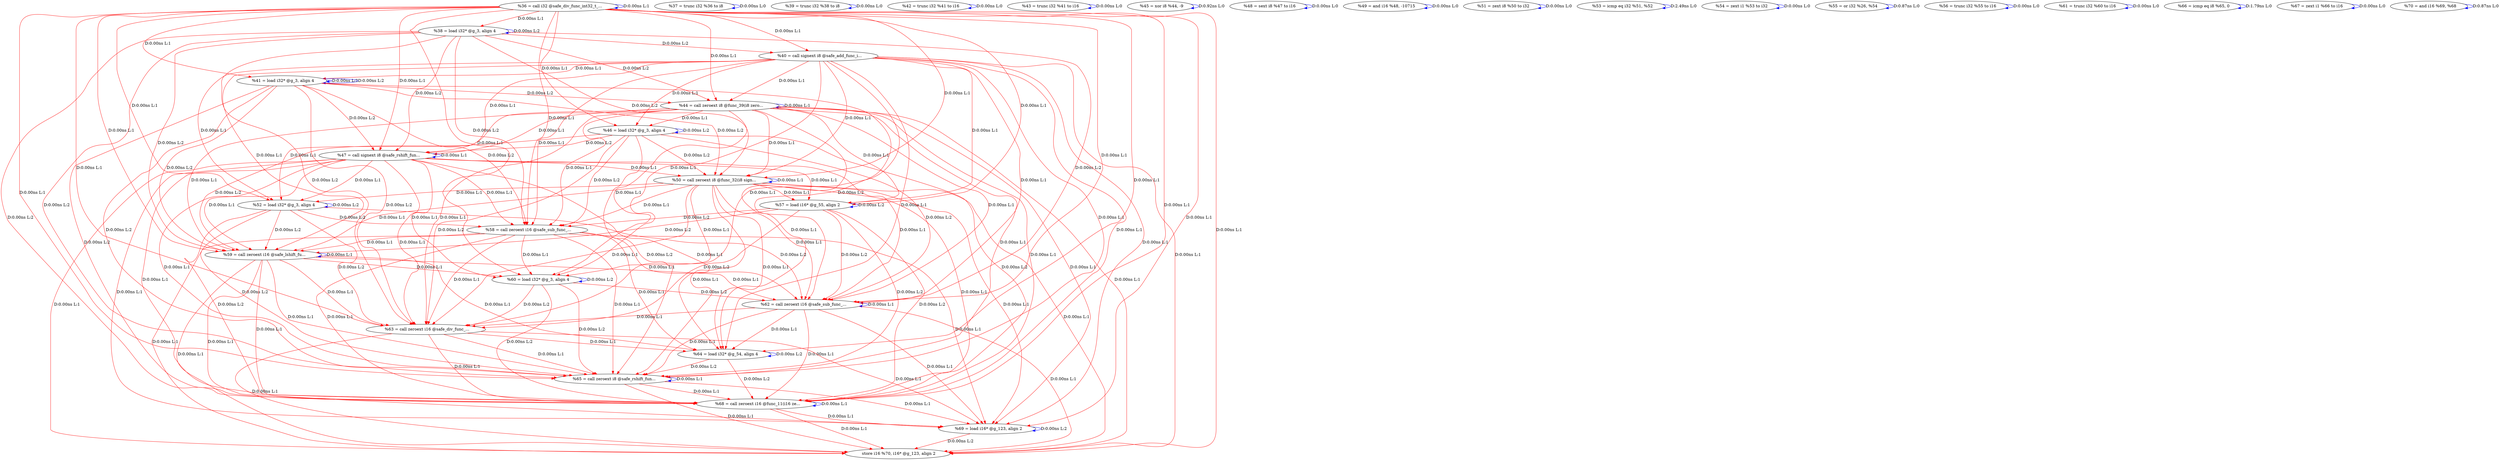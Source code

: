 digraph {
Node0x3410690[label="  %36 = call i32 @safe_div_func_int32_t_..."];
Node0x3410690 -> Node0x3410690[label="D:0.00ns L:1",color=blue];
Node0x3410850[label="  %38 = load i32* @g_3, align 4"];
Node0x3410690 -> Node0x3410850[label="D:0.00ns L:1",color=red];
Node0x3410a10[label="  %40 = call signext i8 @safe_add_func_i..."];
Node0x3410690 -> Node0x3410a10[label="D:0.00ns L:1",color=red];
Node0x3410af0[label="  %41 = load i32* @g_3, align 4"];
Node0x3410690 -> Node0x3410af0[label="D:0.00ns L:1",color=red];
Node0x340cc60[label="  %44 = call zeroext i8 @func_39(i8 zero..."];
Node0x3410690 -> Node0x340cc60[label="D:0.00ns L:1",color=red];
Node0x340cee0[label="  %46 = load i32* @g_3, align 4"];
Node0x3410690 -> Node0x340cee0[label="D:0.00ns L:1",color=red];
Node0x34114c0[label="  %47 = call signext i8 @safe_rshift_fun..."];
Node0x3410690 -> Node0x34114c0[label="D:0.00ns L:1",color=red];
Node0x3411760[label="  %50 = call zeroext i8 @func_32(i8 sign..."];
Node0x3410690 -> Node0x3411760[label="D:0.00ns L:1",color=red];
Node0x3411920[label="  %52 = load i32* @g_3, align 4"];
Node0x3410690 -> Node0x3411920[label="D:0.00ns L:1",color=red];
Node0x3411db0[label="  %57 = load i16* @g_55, align 2"];
Node0x3410690 -> Node0x3411db0[label="D:0.00ns L:1",color=red];
Node0x3411e90[label="  %58 = call zeroext i16 @safe_sub_func_..."];
Node0x3410690 -> Node0x3411e90[label="D:0.00ns L:1",color=red];
Node0x3411f70[label="  %59 = call zeroext i16 @safe_lshift_fu..."];
Node0x3410690 -> Node0x3411f70[label="D:0.00ns L:1",color=red];
Node0x3412050[label="  %60 = load i32* @g_3, align 4"];
Node0x3410690 -> Node0x3412050[label="D:0.00ns L:1",color=red];
Node0x3412210[label="  %62 = call zeroext i16 @safe_sub_func_..."];
Node0x3410690 -> Node0x3412210[label="D:0.00ns L:1",color=red];
Node0x34122f0[label="  %63 = call zeroext i16 @safe_div_func_..."];
Node0x3410690 -> Node0x34122f0[label="D:0.00ns L:1",color=red];
Node0x34123d0[label="  %64 = load i32* @g_54, align 4"];
Node0x3410690 -> Node0x34123d0[label="D:0.00ns L:1",color=red];
Node0x34124b0[label="  %65 = call zeroext i8 @safe_rshift_fun..."];
Node0x3410690 -> Node0x34124b0[label="D:0.00ns L:1",color=red];
Node0x3412750[label="  %68 = call zeroext i16 @func_11(i16 ze..."];
Node0x3410690 -> Node0x3412750[label="D:0.00ns L:1",color=red];
Node0x3412830[label="  %69 = load i16* @g_123, align 2"];
Node0x3410690 -> Node0x3412830[label="D:0.00ns L:1",color=red];
Node0x34129f0[label="  store i16 %70, i16* @g_123, align 2"];
Node0x3410690 -> Node0x34129f0[label="D:0.00ns L:1",color=red];
Node0x3410770[label="  %37 = trunc i32 %36 to i8"];
Node0x3410770 -> Node0x3410770[label="D:0.00ns L:0",color=blue];
Node0x3410850 -> Node0x3410850[label="D:0.00ns L:2",color=blue];
Node0x3410850 -> Node0x3410a10[label="D:0.00ns L:2",color=red];
Node0x3410850 -> Node0x340cc60[label="D:0.00ns L:2",color=red];
Node0x3410850 -> Node0x34114c0[label="D:0.00ns L:2",color=red];
Node0x3410850 -> Node0x3411760[label="D:0.00ns L:2",color=red];
Node0x3410850 -> Node0x3411e90[label="D:0.00ns L:2",color=red];
Node0x3410850 -> Node0x3411f70[label="D:0.00ns L:2",color=red];
Node0x3410850 -> Node0x3412210[label="D:0.00ns L:2",color=red];
Node0x3410850 -> Node0x34122f0[label="D:0.00ns L:2",color=red];
Node0x3410850 -> Node0x34124b0[label="D:0.00ns L:2",color=red];
Node0x3410850 -> Node0x3412750[label="D:0.00ns L:2",color=red];
Node0x3410930[label="  %39 = trunc i32 %38 to i8"];
Node0x3410930 -> Node0x3410930[label="D:0.00ns L:0",color=blue];
Node0x3410a10 -> Node0x3410af0[label="D:0.00ns L:1",color=red];
Node0x3410a10 -> Node0x340cc60[label="D:0.00ns L:1",color=red];
Node0x3410a10 -> Node0x340cee0[label="D:0.00ns L:1",color=red];
Node0x3410a10 -> Node0x34114c0[label="D:0.00ns L:1",color=red];
Node0x3410a10 -> Node0x3411760[label="D:0.00ns L:1",color=red];
Node0x3410a10 -> Node0x3411920[label="D:0.00ns L:1",color=red];
Node0x3410a10 -> Node0x3411db0[label="D:0.00ns L:1",color=red];
Node0x3410a10 -> Node0x3411e90[label="D:0.00ns L:1",color=red];
Node0x3410a10 -> Node0x3411f70[label="D:0.00ns L:1",color=red];
Node0x3410a10 -> Node0x3412050[label="D:0.00ns L:1",color=red];
Node0x3410a10 -> Node0x3412210[label="D:0.00ns L:1",color=red];
Node0x3410a10 -> Node0x34122f0[label="D:0.00ns L:1",color=red];
Node0x3410a10 -> Node0x34123d0[label="D:0.00ns L:1",color=red];
Node0x3410a10 -> Node0x34124b0[label="D:0.00ns L:1",color=red];
Node0x3410a10 -> Node0x3412750[label="D:0.00ns L:1",color=red];
Node0x3410a10 -> Node0x3412830[label="D:0.00ns L:1",color=red];
Node0x3410a10 -> Node0x34129f0[label="D:0.00ns L:1",color=red];
Node0x3410af0 -> Node0x3410af0[label="D:0.00ns L:2",color=blue];
Node0x3410af0 -> Node0x3410af0[label="D:0.00ns L:2",color=blue];
Node0x3410af0 -> Node0x340cc60[label="D:0.00ns L:2",color=red];
Node0x3410af0 -> Node0x34114c0[label="D:0.00ns L:2",color=red];
Node0x3410af0 -> Node0x3411760[label="D:0.00ns L:2",color=red];
Node0x3410af0 -> Node0x3411e90[label="D:0.00ns L:2",color=red];
Node0x3410af0 -> Node0x3411f70[label="D:0.00ns L:2",color=red];
Node0x3410af0 -> Node0x3412210[label="D:0.00ns L:2",color=red];
Node0x3410af0 -> Node0x34122f0[label="D:0.00ns L:2",color=red];
Node0x3410af0 -> Node0x34124b0[label="D:0.00ns L:2",color=red];
Node0x3410af0 -> Node0x3412750[label="D:0.00ns L:2",color=red];
Node0x3410bd0[label="  %42 = trunc i32 %41 to i16"];
Node0x3410bd0 -> Node0x3410bd0[label="D:0.00ns L:0",color=blue];
Node0x340d150[label="  %43 = trunc i32 %41 to i16"];
Node0x340d150 -> Node0x340d150[label="D:0.00ns L:0",color=blue];
Node0x340cc60 -> Node0x340cc60[label="D:0.00ns L:1",color=blue];
Node0x340cc60 -> Node0x340cee0[label="D:0.00ns L:1",color=red];
Node0x340cc60 -> Node0x34114c0[label="D:0.00ns L:1",color=red];
Node0x340cc60 -> Node0x3411760[label="D:0.00ns L:1",color=red];
Node0x340cc60 -> Node0x3411920[label="D:0.00ns L:1",color=red];
Node0x340cc60 -> Node0x3411db0[label="D:0.00ns L:1",color=red];
Node0x340cc60 -> Node0x3411e90[label="D:0.00ns L:1",color=red];
Node0x340cc60 -> Node0x3411f70[label="D:0.00ns L:1",color=red];
Node0x340cc60 -> Node0x3412050[label="D:0.00ns L:1",color=red];
Node0x340cc60 -> Node0x3412210[label="D:0.00ns L:1",color=red];
Node0x340cc60 -> Node0x34122f0[label="D:0.00ns L:1",color=red];
Node0x340cc60 -> Node0x34123d0[label="D:0.00ns L:1",color=red];
Node0x340cc60 -> Node0x34124b0[label="D:0.00ns L:1",color=red];
Node0x340cc60 -> Node0x3412750[label="D:0.00ns L:1",color=red];
Node0x340cc60 -> Node0x3412830[label="D:0.00ns L:1",color=red];
Node0x340cc60 -> Node0x34129f0[label="D:0.00ns L:1",color=red];
Node0x340cd70[label="  %45 = xor i8 %44, -9"];
Node0x340cd70 -> Node0x340cd70[label="D:0.92ns L:0",color=blue];
Node0x340cee0 -> Node0x340cee0[label="D:0.00ns L:2",color=blue];
Node0x340cee0 -> Node0x34114c0[label="D:0.00ns L:2",color=red];
Node0x340cee0 -> Node0x3411760[label="D:0.00ns L:2",color=red];
Node0x340cee0 -> Node0x3411e90[label="D:0.00ns L:2",color=red];
Node0x340cee0 -> Node0x3411f70[label="D:0.00ns L:2",color=red];
Node0x340cee0 -> Node0x3412210[label="D:0.00ns L:2",color=red];
Node0x340cee0 -> Node0x34122f0[label="D:0.00ns L:2",color=red];
Node0x340cee0 -> Node0x34124b0[label="D:0.00ns L:2",color=red];
Node0x340cee0 -> Node0x3412750[label="D:0.00ns L:2",color=red];
Node0x34114c0 -> Node0x34114c0[label="D:0.00ns L:1",color=blue];
Node0x34114c0 -> Node0x3411760[label="D:0.00ns L:1",color=red];
Node0x34114c0 -> Node0x3411920[label="D:0.00ns L:1",color=red];
Node0x34114c0 -> Node0x3411db0[label="D:0.00ns L:1",color=red];
Node0x34114c0 -> Node0x3411e90[label="D:0.00ns L:1",color=red];
Node0x34114c0 -> Node0x3411f70[label="D:0.00ns L:1",color=red];
Node0x34114c0 -> Node0x3412050[label="D:0.00ns L:1",color=red];
Node0x34114c0 -> Node0x3412210[label="D:0.00ns L:1",color=red];
Node0x34114c0 -> Node0x34122f0[label="D:0.00ns L:1",color=red];
Node0x34114c0 -> Node0x34123d0[label="D:0.00ns L:1",color=red];
Node0x34114c0 -> Node0x34124b0[label="D:0.00ns L:1",color=red];
Node0x34114c0 -> Node0x3412750[label="D:0.00ns L:1",color=red];
Node0x34114c0 -> Node0x3412830[label="D:0.00ns L:1",color=red];
Node0x34114c0 -> Node0x34129f0[label="D:0.00ns L:1",color=red];
Node0x34115a0[label="  %48 = sext i8 %47 to i16"];
Node0x34115a0 -> Node0x34115a0[label="D:0.00ns L:0",color=blue];
Node0x3411680[label="  %49 = and i16 %48, -10715"];
Node0x3411680 -> Node0x3411680[label="D:0.00ns L:0",color=blue];
Node0x3411760 -> Node0x3411760[label="D:0.00ns L:1",color=blue];
Node0x3411760 -> Node0x3411920[label="D:0.00ns L:1",color=red];
Node0x3411760 -> Node0x3411db0[label="D:0.00ns L:1",color=red];
Node0x3411760 -> Node0x3411e90[label="D:0.00ns L:1",color=red];
Node0x3411760 -> Node0x3411f70[label="D:0.00ns L:1",color=red];
Node0x3411760 -> Node0x3412050[label="D:0.00ns L:1",color=red];
Node0x3411760 -> Node0x3412210[label="D:0.00ns L:1",color=red];
Node0x3411760 -> Node0x34122f0[label="D:0.00ns L:1",color=red];
Node0x3411760 -> Node0x34123d0[label="D:0.00ns L:1",color=red];
Node0x3411760 -> Node0x34124b0[label="D:0.00ns L:1",color=red];
Node0x3411760 -> Node0x3412750[label="D:0.00ns L:1",color=red];
Node0x3411760 -> Node0x3412830[label="D:0.00ns L:1",color=red];
Node0x3411760 -> Node0x34129f0[label="D:0.00ns L:1",color=red];
Node0x3411840[label="  %51 = zext i8 %50 to i32"];
Node0x3411840 -> Node0x3411840[label="D:0.00ns L:0",color=blue];
Node0x3411920 -> Node0x3411920[label="D:0.00ns L:2",color=blue];
Node0x3411920 -> Node0x3411e90[label="D:0.00ns L:2",color=red];
Node0x3411920 -> Node0x3411f70[label="D:0.00ns L:2",color=red];
Node0x3411920 -> Node0x3412210[label="D:0.00ns L:2",color=red];
Node0x3411920 -> Node0x34122f0[label="D:0.00ns L:2",color=red];
Node0x3411920 -> Node0x34124b0[label="D:0.00ns L:2",color=red];
Node0x3411920 -> Node0x3412750[label="D:0.00ns L:2",color=red];
Node0x3411a00[label="  %53 = icmp eq i32 %51, %52"];
Node0x3411a00 -> Node0x3411a00[label="D:2.49ns L:0",color=blue];
Node0x3411b10[label="  %54 = zext i1 %53 to i32"];
Node0x3411b10 -> Node0x3411b10[label="D:0.00ns L:0",color=blue];
Node0x3411bf0[label="  %55 = or i32 %26, %54"];
Node0x3411bf0 -> Node0x3411bf0[label="D:0.87ns L:0",color=blue];
Node0x3411cd0[label="  %56 = trunc i32 %55 to i16"];
Node0x3411cd0 -> Node0x3411cd0[label="D:0.00ns L:0",color=blue];
Node0x3411db0 -> Node0x3411db0[label="D:0.00ns L:2",color=blue];
Node0x3411db0 -> Node0x3411e90[label="D:0.00ns L:2",color=red];
Node0x3411db0 -> Node0x3411f70[label="D:0.00ns L:2",color=red];
Node0x3411db0 -> Node0x3412210[label="D:0.00ns L:2",color=red];
Node0x3411db0 -> Node0x34122f0[label="D:0.00ns L:2",color=red];
Node0x3411db0 -> Node0x34124b0[label="D:0.00ns L:2",color=red];
Node0x3411db0 -> Node0x3412750[label="D:0.00ns L:2",color=red];
Node0x3411e90 -> Node0x3411f70[label="D:0.00ns L:1",color=red];
Node0x3411e90 -> Node0x3412050[label="D:0.00ns L:1",color=red];
Node0x3411e90 -> Node0x3412210[label="D:0.00ns L:1",color=red];
Node0x3411e90 -> Node0x34122f0[label="D:0.00ns L:1",color=red];
Node0x3411e90 -> Node0x34123d0[label="D:0.00ns L:1",color=red];
Node0x3411e90 -> Node0x34124b0[label="D:0.00ns L:1",color=red];
Node0x3411e90 -> Node0x3412750[label="D:0.00ns L:1",color=red];
Node0x3411e90 -> Node0x3412830[label="D:0.00ns L:1",color=red];
Node0x3411e90 -> Node0x34129f0[label="D:0.00ns L:1",color=red];
Node0x3411f70 -> Node0x3411f70[label="D:0.00ns L:1",color=blue];
Node0x3411f70 -> Node0x3412050[label="D:0.00ns L:1",color=red];
Node0x3411f70 -> Node0x3412210[label="D:0.00ns L:1",color=red];
Node0x3411f70 -> Node0x34122f0[label="D:0.00ns L:1",color=red];
Node0x3411f70 -> Node0x34123d0[label="D:0.00ns L:1",color=red];
Node0x3411f70 -> Node0x34124b0[label="D:0.00ns L:1",color=red];
Node0x3411f70 -> Node0x3412750[label="D:0.00ns L:1",color=red];
Node0x3411f70 -> Node0x3412830[label="D:0.00ns L:1",color=red];
Node0x3411f70 -> Node0x34129f0[label="D:0.00ns L:1",color=red];
Node0x3412050 -> Node0x3412050[label="D:0.00ns L:2",color=blue];
Node0x3412050 -> Node0x3412210[label="D:0.00ns L:2",color=red];
Node0x3412050 -> Node0x34122f0[label="D:0.00ns L:2",color=red];
Node0x3412050 -> Node0x34124b0[label="D:0.00ns L:2",color=red];
Node0x3412050 -> Node0x3412750[label="D:0.00ns L:2",color=red];
Node0x3412130[label="  %61 = trunc i32 %60 to i16"];
Node0x3412130 -> Node0x3412130[label="D:0.00ns L:0",color=blue];
Node0x3412210 -> Node0x3412210[label="D:0.00ns L:1",color=blue];
Node0x3412210 -> Node0x34122f0[label="D:0.00ns L:1",color=red];
Node0x3412210 -> Node0x34123d0[label="D:0.00ns L:1",color=red];
Node0x3412210 -> Node0x34124b0[label="D:0.00ns L:1",color=red];
Node0x3412210 -> Node0x3412750[label="D:0.00ns L:1",color=red];
Node0x3412210 -> Node0x3412830[label="D:0.00ns L:1",color=red];
Node0x3412210 -> Node0x34129f0[label="D:0.00ns L:1",color=red];
Node0x34122f0 -> Node0x34123d0[label="D:0.00ns L:1",color=red];
Node0x34122f0 -> Node0x34124b0[label="D:0.00ns L:1",color=red];
Node0x34122f0 -> Node0x3412750[label="D:0.00ns L:1",color=red];
Node0x34122f0 -> Node0x3412830[label="D:0.00ns L:1",color=red];
Node0x34122f0 -> Node0x34129f0[label="D:0.00ns L:1",color=red];
Node0x34123d0 -> Node0x34123d0[label="D:0.00ns L:2",color=blue];
Node0x34123d0 -> Node0x34124b0[label="D:0.00ns L:2",color=red];
Node0x34123d0 -> Node0x3412750[label="D:0.00ns L:2",color=red];
Node0x34124b0 -> Node0x34124b0[label="D:0.00ns L:1",color=blue];
Node0x34124b0 -> Node0x3412750[label="D:0.00ns L:1",color=red];
Node0x34124b0 -> Node0x3412830[label="D:0.00ns L:1",color=red];
Node0x34124b0 -> Node0x34129f0[label="D:0.00ns L:1",color=red];
Node0x3412590[label="  %66 = icmp eq i8 %65, 0"];
Node0x3412590 -> Node0x3412590[label="D:1.79ns L:0",color=blue];
Node0x3412670[label="  %67 = zext i1 %66 to i16"];
Node0x3412670 -> Node0x3412670[label="D:0.00ns L:0",color=blue];
Node0x3412750 -> Node0x3412750[label="D:0.00ns L:1",color=blue];
Node0x3412750 -> Node0x3412830[label="D:0.00ns L:1",color=red];
Node0x3412750 -> Node0x34129f0[label="D:0.00ns L:1",color=red];
Node0x3412830 -> Node0x3412830[label="D:0.00ns L:2",color=blue];
Node0x3412830 -> Node0x34129f0[label="D:0.00ns L:2",color=red];
Node0x3412910[label="  %70 = and i16 %69, %68"];
Node0x3412910 -> Node0x3412910[label="D:0.87ns L:0",color=blue];
}
